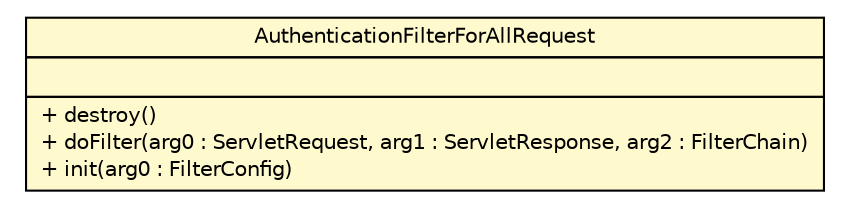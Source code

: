 #!/usr/local/bin/dot
#
# Class diagram 
# Generated by UMLGraph version 5.1 (http://www.umlgraph.org/)
#

digraph G {
	edge [fontname="Helvetica",fontsize=10,labelfontname="Helvetica",labelfontsize=10];
	node [fontname="Helvetica",fontsize=10,shape=plaintext];
	nodesep=0.25;
	ranksep=0.5;
	rankdir=LR;
	// com.inn.headstartdemo.utils.AuthenticationFilterForAllRequest
	c54817 [label=<<table title="com.inn.headstartdemo.utils.AuthenticationFilterForAllRequest" border="0" cellborder="1" cellspacing="0" cellpadding="2" port="p" bgcolor="lemonChiffon" href="./AuthenticationFilterForAllRequest.html">
		<tr><td><table border="0" cellspacing="0" cellpadding="1">
<tr><td align="center" balign="center"> AuthenticationFilterForAllRequest </td></tr>
		</table></td></tr>
		<tr><td><table border="0" cellspacing="0" cellpadding="1">
<tr><td align="left" balign="left">  </td></tr>
		</table></td></tr>
		<tr><td><table border="0" cellspacing="0" cellpadding="1">
<tr><td align="left" balign="left"> + destroy() </td></tr>
<tr><td align="left" balign="left"> + doFilter(arg0 : ServletRequest, arg1 : ServletResponse, arg2 : FilterChain) </td></tr>
<tr><td align="left" balign="left"> + init(arg0 : FilterConfig) </td></tr>
		</table></td></tr>
		</table>>, fontname="Helvetica", fontcolor="black", fontsize=10.0];
}

